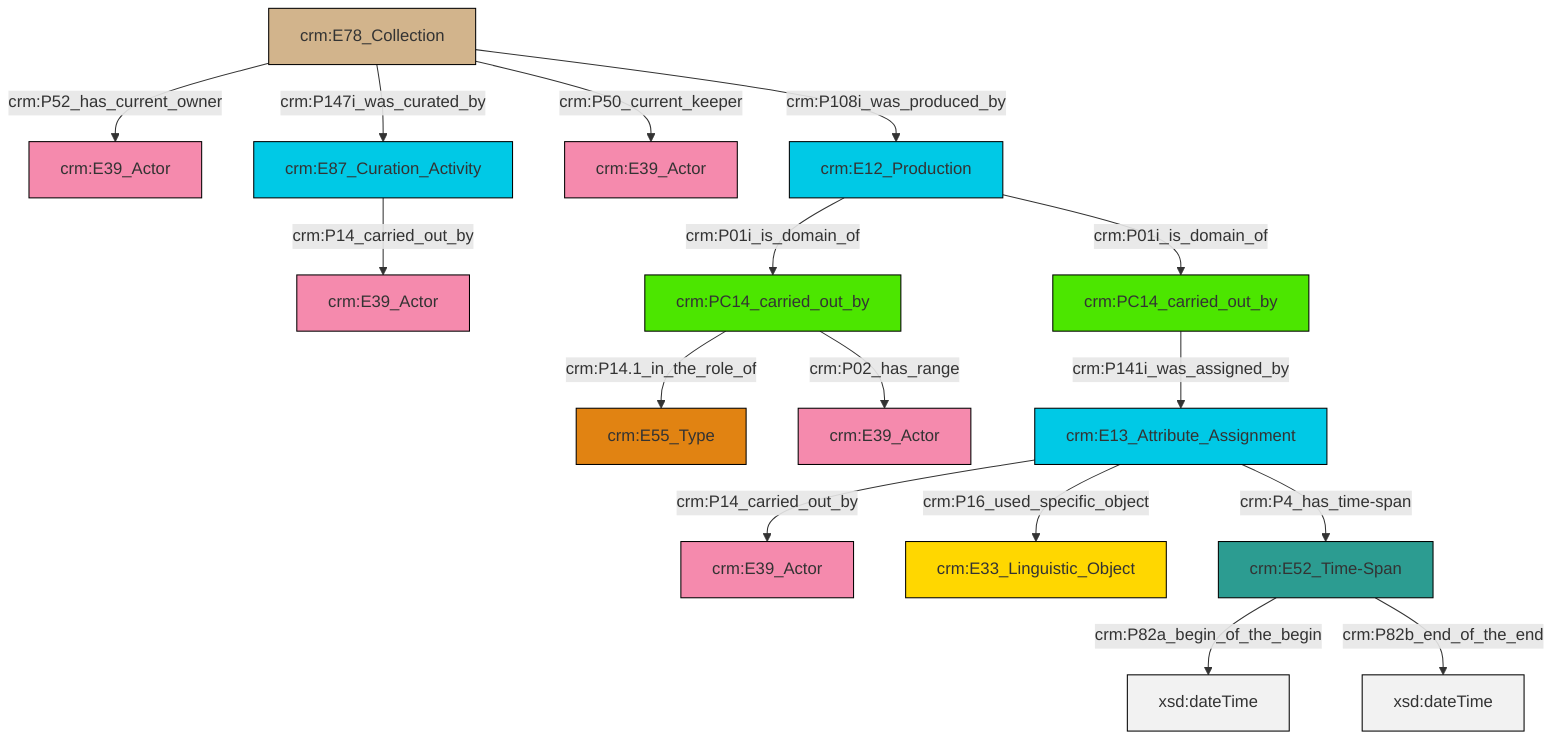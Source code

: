 graph TD
classDef Literal fill:#f2f2f2,stroke:#000000;
classDef CRM_Entity fill:#FFFFFF,stroke:#000000;
classDef Temporal_Entity fill:#00C9E6, stroke:#000000;
classDef Type fill:#E18312, stroke:#000000;
classDef Time-Span fill:#2C9C91, stroke:#000000;
classDef Appellation fill:#FFEB7F, stroke:#000000;
classDef Place fill:#008836, stroke:#000000;
classDef Persistent_Item fill:#B266B2, stroke:#000000;
classDef Conceptual_Object fill:#FFD700, stroke:#000000;
classDef Physical_Thing fill:#D2B48C, stroke:#000000;
classDef Actor fill:#f58aad, stroke:#000000;
classDef PC_Classes fill:#4ce600, stroke:#000000;
classDef Multi fill:#cccccc,stroke:#000000;

2["crm:E12_Production"]:::Temporal_Entity -->|crm:P01i_is_domain_of| 3["crm:PC14_carried_out_by"]:::PC_Classes
4["crm:E52_Time-Span"]:::Time-Span -->|crm:P82a_begin_of_the_begin| 5[xsd:dateTime]:::Literal
12["crm:E13_Attribute_Assignment"]:::Temporal_Entity -->|crm:P14_carried_out_by| 6["crm:E39_Actor"]:::Actor
3["crm:PC14_carried_out_by"]:::PC_Classes -->|crm:P14.1_in_the_role_of| 13["crm:E55_Type"]:::Type
14["crm:E87_Curation_Activity"]:::Temporal_Entity -->|crm:P14_carried_out_by| 10["crm:E39_Actor"]:::Actor
12["crm:E13_Attribute_Assignment"]:::Temporal_Entity -->|crm:P16_used_specific_object| 18["crm:E33_Linguistic_Object"]:::Conceptual_Object
12["crm:E13_Attribute_Assignment"]:::Temporal_Entity -->|crm:P4_has_time-span| 4["crm:E52_Time-Span"]:::Time-Span
3["crm:PC14_carried_out_by"]:::PC_Classes -->|crm:P02_has_range| 0["crm:E39_Actor"]:::Actor
4["crm:E52_Time-Span"]:::Time-Span -->|crm:P82b_end_of_the_end| 19[xsd:dateTime]:::Literal
2["crm:E12_Production"]:::Temporal_Entity -->|crm:P01i_is_domain_of| 8["crm:PC14_carried_out_by"]:::PC_Classes
8["crm:PC14_carried_out_by"]:::PC_Classes -->|crm:P141i_was_assigned_by| 12["crm:E13_Attribute_Assignment"]:::Temporal_Entity
23["crm:E78_Collection"]:::Physical_Thing -->|crm:P52_has_current_owner| 24["crm:E39_Actor"]:::Actor
23["crm:E78_Collection"]:::Physical_Thing -->|crm:P147i_was_curated_by| 14["crm:E87_Curation_Activity"]:::Temporal_Entity
23["crm:E78_Collection"]:::Physical_Thing -->|crm:P50_current_keeper| 21["crm:E39_Actor"]:::Actor
23["crm:E78_Collection"]:::Physical_Thing -->|crm:P108i_was_produced_by| 2["crm:E12_Production"]:::Temporal_Entity